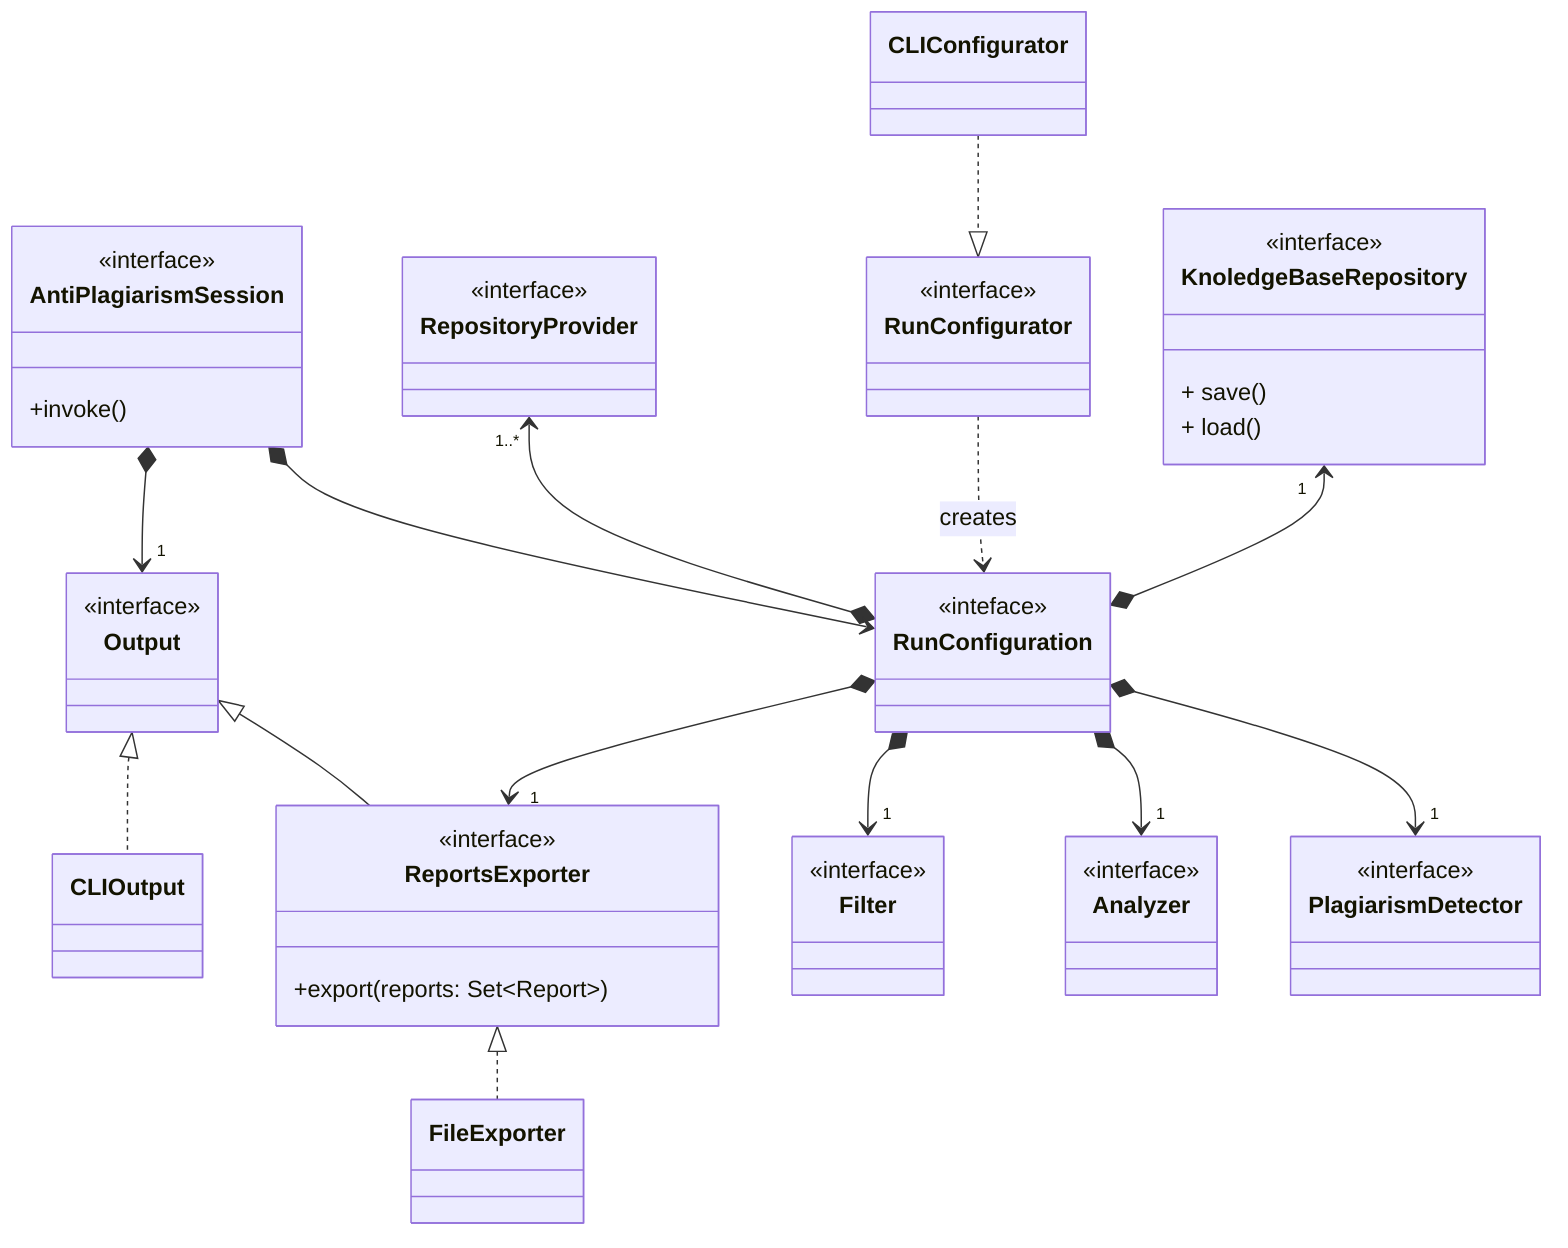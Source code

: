 classDiagram
direction TB
    class AntiPlagiarismSession {
        <<interface>>
        +invoke()
    }

    class RepositoryProvider {
        <<interface>>
    }
    RepositoryProvider "1..*" <--* RunConfiguration

    class RunConfigurator {
        <<interface>>
    }
    CLIConfigurator ..|> RunConfigurator

    class RunConfiguration {
        <<inteface>>
    }
    RunConfigurator ..> RunConfiguration: creates
    AntiPlagiarismSession *--> RunConfiguration

    class PlagiarismDetector {
        <<interface>>
    }
    RunConfiguration *--> "1" PlagiarismDetector

    class Analyzer {
        <<interface>>
    }
    RunConfiguration *--> "1" Analyzer

    class Filter {
        <<interface>>
    }
    RunConfiguration *--> "1" Filter

    class KnoledgeBaseRepository {
        <<interface>>
        + save()
        + load()
    }
    KnoledgeBaseRepository "1" <--* RunConfiguration

    class Output {
        <<interface>>
    }
    class ReportsExporter {
        <<interface>>
        +export(reports: Set~Report~)
    }
    Output <|-- ReportsExporter
    ReportsExporter <|.. FileExporter
    RunConfiguration *--> "1" ReportsExporter
    Output <|.. CLIOutput
    AntiPlagiarismSession *--> "1" Output